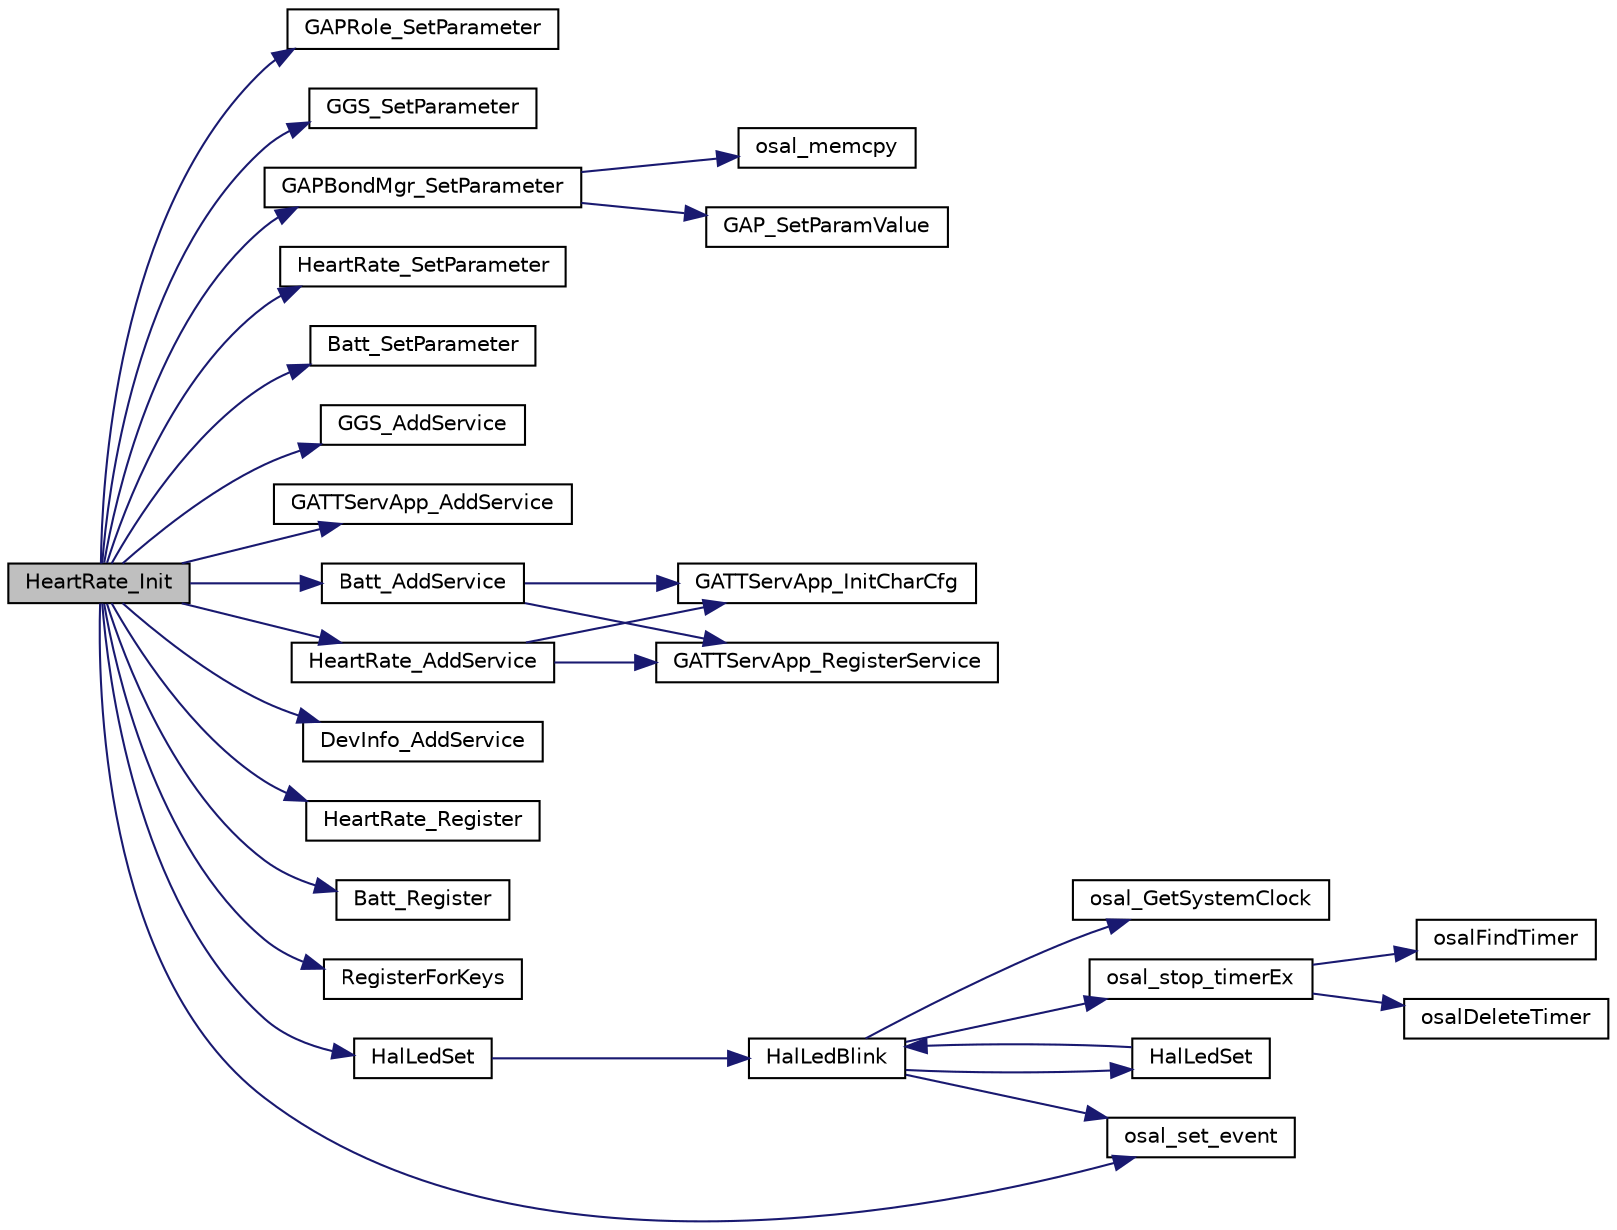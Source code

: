 digraph "HeartRate_Init"
{
  edge [fontname="Helvetica",fontsize="10",labelfontname="Helvetica",labelfontsize="10"];
  node [fontname="Helvetica",fontsize="10",shape=record];
  rankdir="LR";
  Node1 [label="HeartRate_Init",height=0.2,width=0.4,color="black", fillcolor="grey75", style="filled" fontcolor="black"];
  Node1 -> Node2 [color="midnightblue",fontsize="10",style="solid",fontname="Helvetica"];
  Node2 [label="GAPRole_SetParameter",height=0.2,width=0.4,color="black", fillcolor="white", style="filled",URL="$group___g_a_p_r_o_l_e_s___b_r_o_a_d_c_a_s_t_e_r___a_p_i.html#ga951a64ccae7a5c1373642836d2afd4ce",tooltip="Set a GAP Role parameter. "];
  Node1 -> Node3 [color="midnightblue",fontsize="10",style="solid",fontname="Helvetica"];
  Node3 [label="GGS_SetParameter",height=0.2,width=0.4,color="black", fillcolor="white", style="filled",URL="$gapgattserver_8h.html#aa199a7c7fe4464c84e4440135d2e91f8",tooltip="Set a GAP GATT Server parameter. "];
  Node1 -> Node4 [color="midnightblue",fontsize="10",style="solid",fontname="Helvetica"];
  Node4 [label="GAPBondMgr_SetParameter",height=0.2,width=0.4,color="black", fillcolor="white", style="filled",URL="$group___g_a_p_r_o_l_e_s___b_o_n_d_m_g_r___a_p_i.html#ga8c64e3dc3c38caafb72a9bb37c4b7b53",tooltip="Set a GAP Bond Manager parameter. "];
  Node4 -> Node5 [color="midnightblue",fontsize="10",style="solid",fontname="Helvetica"];
  Node5 [label="osal_memcpy",height=0.2,width=0.4,color="black", fillcolor="white", style="filled",URL="$_o_s_a_l_8c.html#ab944e6de468a807639e215e24ed0ddbc"];
  Node4 -> Node6 [color="midnightblue",fontsize="10",style="solid",fontname="Helvetica"];
  Node6 [label="GAP_SetParamValue",height=0.2,width=0.4,color="black", fillcolor="white", style="filled",URL="$group___g_a_p___a_p_i.html#ga45fab6682fc253681d7abe697a4fc0b5",tooltip="Set a GAP Parameter value. Use this function to change the default GAP parameter values. "];
  Node1 -> Node7 [color="midnightblue",fontsize="10",style="solid",fontname="Helvetica"];
  Node7 [label="HeartRate_SetParameter",height=0.2,width=0.4,color="black", fillcolor="white", style="filled",URL="$heartrateservice_8c.html#aa243ac10777f43194a26d784c0c482e4"];
  Node1 -> Node8 [color="midnightblue",fontsize="10",style="solid",fontname="Helvetica"];
  Node8 [label="Batt_SetParameter",height=0.2,width=0.4,color="black", fillcolor="white", style="filled",URL="$battservice_8c.html#a8c406e1b849564f7df137cb2dfbb11d1"];
  Node1 -> Node9 [color="midnightblue",fontsize="10",style="solid",fontname="Helvetica"];
  Node9 [label="GGS_AddService",height=0.2,width=0.4,color="black", fillcolor="white", style="filled",URL="$gapgattserver_8h.html#a378d66bb6f1fc9863df3727a6920c752",tooltip="Add function for the GAP GATT Service. "];
  Node1 -> Node10 [color="midnightblue",fontsize="10",style="solid",fontname="Helvetica"];
  Node10 [label="GATTServApp_AddService",height=0.2,width=0.4,color="black", fillcolor="white", style="filled",URL="$group___g_a_t_t___s_e_r_v___a_p_p___a_p_i.html#ga726a49f31f433e4d38257002f2179f67",tooltip="Add function for the GATT Service. "];
  Node1 -> Node11 [color="midnightblue",fontsize="10",style="solid",fontname="Helvetica"];
  Node11 [label="HeartRate_AddService",height=0.2,width=0.4,color="black", fillcolor="white", style="filled",URL="$heartrateservice_8c.html#a2df1ff39a63ff6b0aefefcc7ef342282"];
  Node11 -> Node12 [color="midnightblue",fontsize="10",style="solid",fontname="Helvetica"];
  Node12 [label="GATTServApp_InitCharCfg",height=0.2,width=0.4,color="black", fillcolor="white", style="filled",URL="$group___g_a_t_t___s_e_r_v___a_p_p___a_p_i.html#gaa547859c48b173ca305804106db58a5c",tooltip="Initialize the client characteristic configuration table. "];
  Node11 -> Node13 [color="midnightblue",fontsize="10",style="solid",fontname="Helvetica"];
  Node13 [label="GATTServApp_RegisterService",height=0.2,width=0.4,color="black", fillcolor="white", style="filled",URL="$group___g_a_t_t___s_e_r_v___a_p_p___a_p_i.html#gad7307aa233319061ec29184e4b3caf80",tooltip="Register a service&#39;s attribute list and callback functions with the GATT Server Application. "];
  Node1 -> Node14 [color="midnightblue",fontsize="10",style="solid",fontname="Helvetica"];
  Node14 [label="DevInfo_AddService",height=0.2,width=0.4,color="black", fillcolor="white", style="filled",URL="$devinfoservice_8c.html#ad0caa0b1979e874973e9478e7cf9e74b"];
  Node1 -> Node15 [color="midnightblue",fontsize="10",style="solid",fontname="Helvetica"];
  Node15 [label="Batt_AddService",height=0.2,width=0.4,color="black", fillcolor="white", style="filled",URL="$battservice_8c.html#a39e8c44103048166b029a42c4164f8b3"];
  Node15 -> Node12 [color="midnightblue",fontsize="10",style="solid",fontname="Helvetica"];
  Node15 -> Node13 [color="midnightblue",fontsize="10",style="solid",fontname="Helvetica"];
  Node1 -> Node16 [color="midnightblue",fontsize="10",style="solid",fontname="Helvetica"];
  Node16 [label="HeartRate_Register",height=0.2,width=0.4,color="black", fillcolor="white", style="filled",URL="$heartrateservice_8c.html#af14878cfe2c561580d828db7d4fa230e"];
  Node1 -> Node17 [color="midnightblue",fontsize="10",style="solid",fontname="Helvetica"];
  Node17 [label="Batt_Register",height=0.2,width=0.4,color="black", fillcolor="white", style="filled",URL="$battservice_8c.html#a69b5f431a6e1d3ca81f09d93c93f5789"];
  Node1 -> Node18 [color="midnightblue",fontsize="10",style="solid",fontname="Helvetica"];
  Node18 [label="RegisterForKeys",height=0.2,width=0.4,color="black", fillcolor="white", style="filled",URL="$_on_board_8c.html#aefec0a9b6bda0018e9073cc2e791595d"];
  Node1 -> Node19 [color="midnightblue",fontsize="10",style="solid",fontname="Helvetica"];
  Node19 [label="HalLedSet",height=0.2,width=0.4,color="black", fillcolor="white", style="filled",URL="$hal__led_8h.html#aa17dd91043278f3639ead3c2ffe37994"];
  Node19 -> Node20 [color="midnightblue",fontsize="10",style="solid",fontname="Helvetica"];
  Node20 [label="HalLedBlink",height=0.2,width=0.4,color="black", fillcolor="white", style="filled",URL="$_c_c2540_e_b_2hal__led_8c.html#a422b685b71efda7d8912e74f1366a6e3"];
  Node20 -> Node21 [color="midnightblue",fontsize="10",style="solid",fontname="Helvetica"];
  Node21 [label="osal_GetSystemClock",height=0.2,width=0.4,color="black", fillcolor="white", style="filled",URL="$_o_s_a_l___timers_8c.html#a679aa1e9f3136380b4023156fa84432c"];
  Node20 -> Node22 [color="midnightblue",fontsize="10",style="solid",fontname="Helvetica"];
  Node22 [label="osal_stop_timerEx",height=0.2,width=0.4,color="black", fillcolor="white", style="filled",URL="$_o_s_a_l___timers_8c.html#aedb210826ce388533032ffcce1e43ccc"];
  Node22 -> Node23 [color="midnightblue",fontsize="10",style="solid",fontname="Helvetica"];
  Node23 [label="osalFindTimer",height=0.2,width=0.4,color="black", fillcolor="white", style="filled",URL="$_o_s_a_l___timers_8c.html#a69f3f300b70eae0a5a483a8db32c4d84"];
  Node22 -> Node24 [color="midnightblue",fontsize="10",style="solid",fontname="Helvetica"];
  Node24 [label="osalDeleteTimer",height=0.2,width=0.4,color="black", fillcolor="white", style="filled",URL="$_o_s_a_l___timers_8c.html#ad4bfeb1f9c8e236e274e2c616da0180f"];
  Node20 -> Node25 [color="midnightblue",fontsize="10",style="solid",fontname="Helvetica"];
  Node25 [label="osal_set_event",height=0.2,width=0.4,color="black", fillcolor="white", style="filled",URL="$_o_s_a_l_8c.html#a67e62da8a1085ffe8f6a06c88736666a"];
  Node20 -> Node26 [color="midnightblue",fontsize="10",style="solid",fontname="Helvetica"];
  Node26 [label="HalLedSet",height=0.2,width=0.4,color="black", fillcolor="white", style="filled",URL="$_c_c2540_e_b_2hal__led_8c.html#ad1bd1bb51dafb8a84b723419e899205f"];
  Node26 -> Node20 [color="midnightblue",fontsize="10",style="solid",fontname="Helvetica"];
  Node1 -> Node25 [color="midnightblue",fontsize="10",style="solid",fontname="Helvetica"];
}
